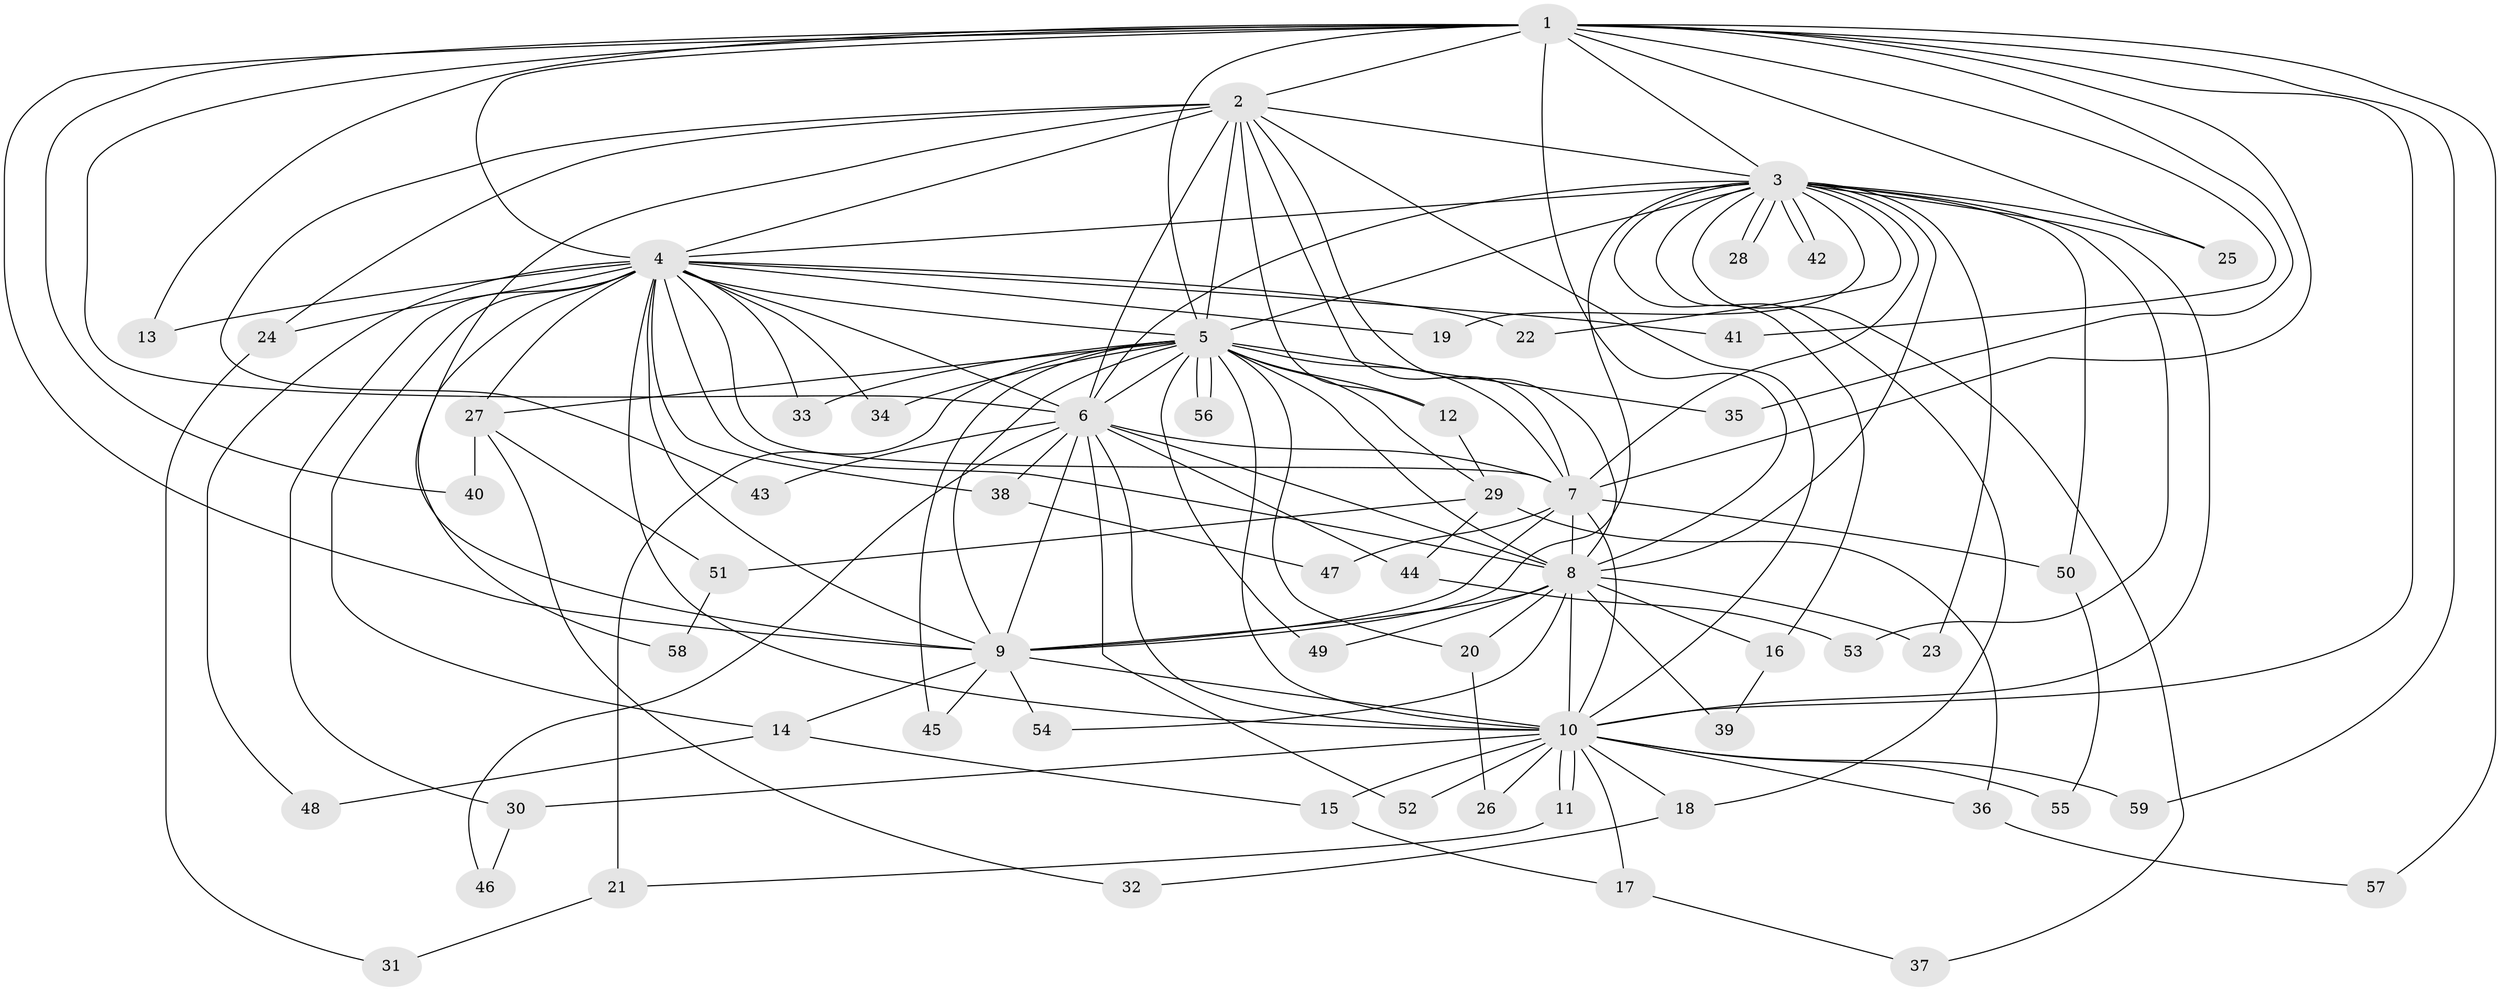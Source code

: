 // coarse degree distribution, {1: 0.8235294117647058, 8: 0.058823529411764705, 2: 0.058823529411764705, 10: 0.058823529411764705}
// Generated by graph-tools (version 1.1) at 2025/49/03/04/25 21:49:06]
// undirected, 59 vertices, 143 edges
graph export_dot {
graph [start="1"]
  node [color=gray90,style=filled];
  1;
  2;
  3;
  4;
  5;
  6;
  7;
  8;
  9;
  10;
  11;
  12;
  13;
  14;
  15;
  16;
  17;
  18;
  19;
  20;
  21;
  22;
  23;
  24;
  25;
  26;
  27;
  28;
  29;
  30;
  31;
  32;
  33;
  34;
  35;
  36;
  37;
  38;
  39;
  40;
  41;
  42;
  43;
  44;
  45;
  46;
  47;
  48;
  49;
  50;
  51;
  52;
  53;
  54;
  55;
  56;
  57;
  58;
  59;
  1 -- 2;
  1 -- 3;
  1 -- 4;
  1 -- 5;
  1 -- 6;
  1 -- 7;
  1 -- 8;
  1 -- 9;
  1 -- 10;
  1 -- 13;
  1 -- 25;
  1 -- 35;
  1 -- 40;
  1 -- 41;
  1 -- 57;
  1 -- 59;
  2 -- 3;
  2 -- 4;
  2 -- 5;
  2 -- 6;
  2 -- 7;
  2 -- 8;
  2 -- 9;
  2 -- 10;
  2 -- 12;
  2 -- 24;
  2 -- 43;
  3 -- 4;
  3 -- 5;
  3 -- 6;
  3 -- 7;
  3 -- 8;
  3 -- 9;
  3 -- 10;
  3 -- 16;
  3 -- 18;
  3 -- 19;
  3 -- 22;
  3 -- 23;
  3 -- 25;
  3 -- 28;
  3 -- 28;
  3 -- 37;
  3 -- 42;
  3 -- 42;
  3 -- 50;
  3 -- 53;
  4 -- 5;
  4 -- 6;
  4 -- 7;
  4 -- 8;
  4 -- 9;
  4 -- 10;
  4 -- 13;
  4 -- 14;
  4 -- 19;
  4 -- 22;
  4 -- 24;
  4 -- 27;
  4 -- 30;
  4 -- 33;
  4 -- 34;
  4 -- 38;
  4 -- 41;
  4 -- 48;
  4 -- 58;
  5 -- 6;
  5 -- 7;
  5 -- 8;
  5 -- 9;
  5 -- 10;
  5 -- 12;
  5 -- 20;
  5 -- 21;
  5 -- 27;
  5 -- 29;
  5 -- 33;
  5 -- 34;
  5 -- 35;
  5 -- 45;
  5 -- 49;
  5 -- 56;
  5 -- 56;
  6 -- 7;
  6 -- 8;
  6 -- 9;
  6 -- 10;
  6 -- 38;
  6 -- 43;
  6 -- 44;
  6 -- 46;
  6 -- 52;
  7 -- 8;
  7 -- 9;
  7 -- 10;
  7 -- 47;
  7 -- 50;
  8 -- 9;
  8 -- 10;
  8 -- 16;
  8 -- 20;
  8 -- 23;
  8 -- 39;
  8 -- 49;
  8 -- 54;
  9 -- 10;
  9 -- 14;
  9 -- 45;
  9 -- 54;
  10 -- 11;
  10 -- 11;
  10 -- 15;
  10 -- 17;
  10 -- 18;
  10 -- 26;
  10 -- 30;
  10 -- 36;
  10 -- 52;
  10 -- 55;
  10 -- 59;
  11 -- 21;
  12 -- 29;
  14 -- 15;
  14 -- 48;
  15 -- 17;
  16 -- 39;
  17 -- 37;
  18 -- 32;
  20 -- 26;
  21 -- 31;
  24 -- 31;
  27 -- 32;
  27 -- 40;
  27 -- 51;
  29 -- 36;
  29 -- 44;
  29 -- 51;
  30 -- 46;
  36 -- 57;
  38 -- 47;
  44 -- 53;
  50 -- 55;
  51 -- 58;
}
